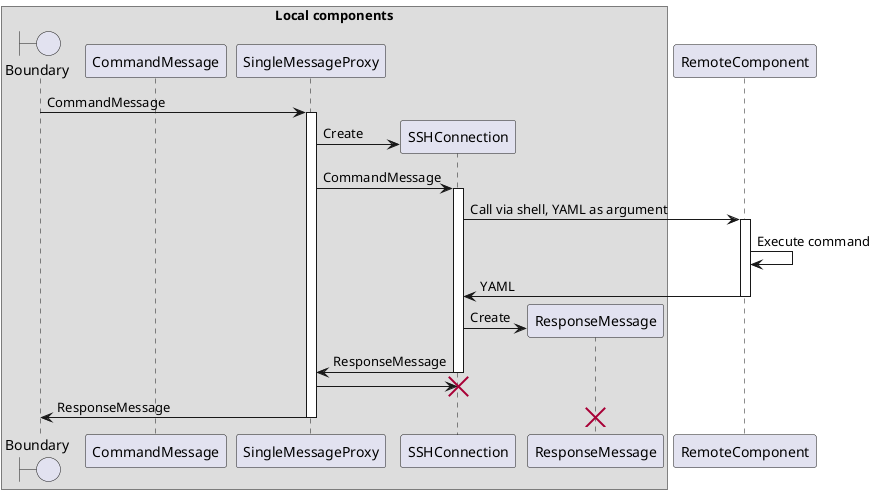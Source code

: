 @startuml

box "Local components"
    boundary Boundary
    participant CommandMessage
    participant SingleMessageProxy as Proxy
    participant SSHConnection
    participant ResponseMessage
end box

Boundary -> Proxy ++ : CommandMessage
Proxy -> SSHConnection ** : Create
Proxy -> SSHConnection ++ : CommandMessage
SSHConnection -> RemoteComponent ++ : Call via shell, YAML as argument
RemoteComponent -> RemoteComponent : Execute command
SSHConnection <- RemoteComponent -- : YAML
SSHConnection -> ResponseMessage ** : Create
Proxy <- SSHConnection -- : ResponseMessage
Proxy -> SSHConnection !!
Boundary <- Proxy -- : ResponseMessage

destroy ResponseMessage

@enduml
